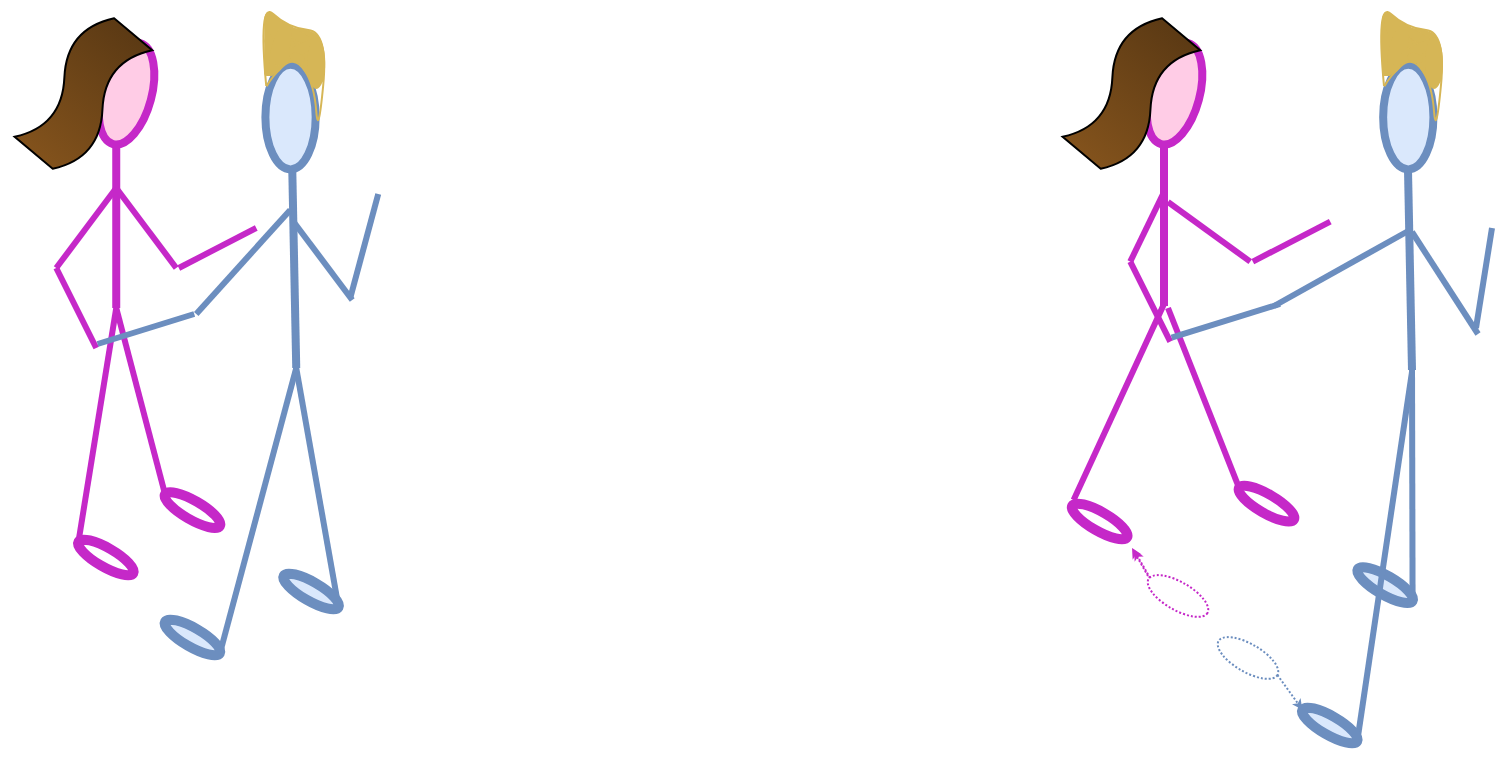 <mxfile version="22.0.3" type="device">
  <diagram name="Side-1" id="BIAP-4p6GgDNCUYyvXq5">
    <mxGraphModel dx="3208" dy="1868" grid="1" gridSize="1" guides="1" tooltips="1" connect="1" arrows="1" fold="1" page="0" pageScale="1" pageWidth="1169" pageHeight="1654" math="0" shadow="0">
      <root>
        <mxCell id="0" />
        <mxCell id="1" parent="0" />
        <mxCell id="lJLIgwrAm5xR4SxfdC4f-3" value="" style="endArrow=none;html=1;rounded=0;exitX=0;exitY=0.5;exitDx=0;exitDy=0;strokeWidth=3;strokeColor=#c528c8;" edge="1" parent="1" source="lJLIgwrAm5xR4SxfdC4f-6">
          <mxGeometry width="50" height="50" relative="1" as="geometry">
            <mxPoint x="-359.913" y="490.177" as="sourcePoint" />
            <mxPoint x="-337.88" y="374" as="targetPoint" />
          </mxGeometry>
        </mxCell>
        <mxCell id="lJLIgwrAm5xR4SxfdC4f-4" value="" style="ellipse;whiteSpace=wrap;html=1;rotation=30;strokeWidth=5;strokeColor=#c528c8;" vertex="1" parent="1">
          <mxGeometry x="-315.59" y="470.28" width="31.67" height="9.48" as="geometry" />
        </mxCell>
        <mxCell id="lJLIgwrAm5xR4SxfdC4f-5" value="" style="endArrow=none;html=1;rounded=0;strokeWidth=3;exitX=0;exitY=0.5;exitDx=0;exitDy=0;strokeColor=#c528c8;" edge="1" parent="1" source="lJLIgwrAm5xR4SxfdC4f-4">
          <mxGeometry width="50" height="50" relative="1" as="geometry">
            <mxPoint x="-307.88" y="464" as="sourcePoint" />
            <mxPoint x="-337.88" y="374" as="targetPoint" />
          </mxGeometry>
        </mxCell>
        <mxCell id="lJLIgwrAm5xR4SxfdC4f-6" value="" style="ellipse;whiteSpace=wrap;html=1;rotation=30;strokeWidth=5;strokeColor=#c528c8;" vertex="1" parent="1">
          <mxGeometry x="-358.88" y="494" width="31.67" height="9.48" as="geometry" />
        </mxCell>
        <mxCell id="lJLIgwrAm5xR4SxfdC4f-7" value="" style="endArrow=none;html=1;rounded=0;strokeWidth=4;strokeColor=#c528c8;" edge="1" parent="1">
          <mxGeometry width="50" height="50" relative="1" as="geometry">
            <mxPoint x="-337.88" y="374" as="sourcePoint" />
            <mxPoint x="-337.88" y="294" as="targetPoint" />
          </mxGeometry>
        </mxCell>
        <mxCell id="lJLIgwrAm5xR4SxfdC4f-8" value="" style="ellipse;whiteSpace=wrap;html=1;rotation=105;strokeWidth=4;strokeColor=#c528c8;fillColor=#FFCCE6;" vertex="1" parent="1">
          <mxGeometry x="-358.88" y="254.19" width="52.29" height="25.13" as="geometry" />
        </mxCell>
        <mxCell id="lJLIgwrAm5xR4SxfdC4f-9" value="" style="endArrow=none;html=1;rounded=0;strokeWidth=3;strokeColor=#c528c8;" edge="1" parent="1">
          <mxGeometry width="50" height="50" relative="1" as="geometry">
            <mxPoint x="-367.88" y="354" as="sourcePoint" />
            <mxPoint x="-337.88" y="314" as="targetPoint" />
          </mxGeometry>
        </mxCell>
        <mxCell id="lJLIgwrAm5xR4SxfdC4f-10" value="" style="endArrow=none;html=1;rounded=0;strokeWidth=3;strokeColor=#c528c8;" edge="1" parent="1">
          <mxGeometry width="50" height="50" relative="1" as="geometry">
            <mxPoint x="-347.88" y="394" as="sourcePoint" />
            <mxPoint x="-367.88" y="354" as="targetPoint" />
          </mxGeometry>
        </mxCell>
        <mxCell id="lJLIgwrAm5xR4SxfdC4f-11" value="" style="endArrow=none;html=1;rounded=0;strokeWidth=3;strokeColor=#c528c8;" edge="1" parent="1">
          <mxGeometry width="50" height="50" relative="1" as="geometry">
            <mxPoint x="-307.88" y="354" as="sourcePoint" />
            <mxPoint x="-337.88" y="314" as="targetPoint" />
          </mxGeometry>
        </mxCell>
        <mxCell id="lJLIgwrAm5xR4SxfdC4f-12" value="" style="endArrow=none;html=1;rounded=0;strokeWidth=3;strokeColor=#c528c8;" edge="1" parent="1">
          <mxGeometry width="50" height="50" relative="1" as="geometry">
            <mxPoint x="-306.59" y="354" as="sourcePoint" />
            <mxPoint x="-267.88" y="334" as="targetPoint" />
          </mxGeometry>
        </mxCell>
        <mxCell id="lJLIgwrAm5xR4SxfdC4f-13" value="" style="shape=tape;whiteSpace=wrap;html=1;rotation=-50;gradientColor=#82521C;gradientDirection=west;fillColor=#5C3A14;" vertex="1" parent="1">
          <mxGeometry x="-393" y="246.05" width="77.41" height="41.41" as="geometry" />
        </mxCell>
        <mxCell id="lJLIgwrAm5xR4SxfdC4f-14" value="" style="endArrow=none;html=1;rounded=0;exitX=1;exitY=0.5;exitDx=0;exitDy=0;strokeWidth=3;strokeColor=#6c8ebf;fillColor=#dae8fc;" edge="1" parent="1" source="lJLIgwrAm5xR4SxfdC4f-15">
          <mxGeometry width="50" height="50" relative="1" as="geometry">
            <mxPoint x="-94.793" y="558.127" as="sourcePoint" />
            <mxPoint x="-247.88" y="404" as="targetPoint" />
          </mxGeometry>
        </mxCell>
        <mxCell id="lJLIgwrAm5xR4SxfdC4f-15" value="" style="ellipse;whiteSpace=wrap;html=1;rotation=30;strokeWidth=5;strokeColor=#6c8ebf;fillColor=#dae8fc;" vertex="1" parent="1">
          <mxGeometry x="-256.26" y="511" width="31.67" height="9.48" as="geometry" />
        </mxCell>
        <mxCell id="lJLIgwrAm5xR4SxfdC4f-16" value="" style="endArrow=none;html=1;rounded=0;strokeWidth=3;exitX=1;exitY=0.5;exitDx=0;exitDy=0;strokeColor=#6c8ebf;fillColor=#dae8fc;" edge="1" parent="1" source="lJLIgwrAm5xR4SxfdC4f-17">
          <mxGeometry width="50" height="50" relative="1" as="geometry">
            <mxPoint x="-42.76" y="531.95" as="sourcePoint" />
            <mxPoint x="-247.88" y="404" as="targetPoint" />
          </mxGeometry>
        </mxCell>
        <mxCell id="lJLIgwrAm5xR4SxfdC4f-17" value="" style="ellipse;whiteSpace=wrap;html=1;rotation=30;strokeWidth=5;strokeColor=#6c8ebf;fillColor=#dae8fc;" vertex="1" parent="1">
          <mxGeometry x="-315.59" y="534" width="31.67" height="9.48" as="geometry" />
        </mxCell>
        <mxCell id="lJLIgwrAm5xR4SxfdC4f-18" value="" style="endArrow=none;html=1;rounded=0;strokeWidth=4;strokeColor=#6c8ebf;fillColor=#dae8fc;" edge="1" parent="1">
          <mxGeometry width="50" height="50" relative="1" as="geometry">
            <mxPoint x="-247.88" y="404" as="sourcePoint" />
            <mxPoint x="-249.88" y="304" as="targetPoint" />
          </mxGeometry>
        </mxCell>
        <mxCell id="lJLIgwrAm5xR4SxfdC4f-19" value="" style="ellipse;whiteSpace=wrap;html=1;rotation=90;strokeWidth=4;strokeColor=#6c8ebf;fillColor=#dae8fc;" vertex="1" parent="1">
          <mxGeometry x="-276.88" y="266" width="52.29" height="25.13" as="geometry" />
        </mxCell>
        <mxCell id="lJLIgwrAm5xR4SxfdC4f-20" value="" style="endArrow=none;html=1;rounded=0;strokeWidth=3;strokeColor=#6c8ebf;fillColor=#dae8fc;" edge="1" parent="1">
          <mxGeometry width="50" height="50" relative="1" as="geometry">
            <mxPoint x="-297.88" y="377" as="sourcePoint" />
            <mxPoint x="-250.88" y="325" as="targetPoint" />
          </mxGeometry>
        </mxCell>
        <mxCell id="lJLIgwrAm5xR4SxfdC4f-21" value="" style="endArrow=none;html=1;rounded=0;strokeWidth=3;strokeColor=#6c8ebf;fillColor=#dae8fc;" edge="1" parent="1">
          <mxGeometry width="50" height="50" relative="1" as="geometry">
            <mxPoint x="-298.88" y="377" as="sourcePoint" />
            <mxPoint x="-347.21" y="392" as="targetPoint" />
          </mxGeometry>
        </mxCell>
        <mxCell id="lJLIgwrAm5xR4SxfdC4f-22" value="" style="endArrow=none;html=1;rounded=0;strokeWidth=3;strokeColor=#6c8ebf;fillColor=#dae8fc;" edge="1" parent="1">
          <mxGeometry width="50" height="50" relative="1" as="geometry">
            <mxPoint x="-219.88" y="370" as="sourcePoint" />
            <mxPoint x="-249.88" y="330" as="targetPoint" />
          </mxGeometry>
        </mxCell>
        <mxCell id="lJLIgwrAm5xR4SxfdC4f-23" value="" style="endArrow=none;html=1;rounded=0;strokeWidth=3;strokeColor=#6c8ebf;fillColor=#dae8fc;" edge="1" parent="1">
          <mxGeometry width="50" height="50" relative="1" as="geometry">
            <mxPoint x="-220.88" y="369" as="sourcePoint" />
            <mxPoint x="-206.88" y="317" as="targetPoint" />
          </mxGeometry>
        </mxCell>
        <mxCell id="lJLIgwrAm5xR4SxfdC4f-48" value="" style="group" vertex="1" connectable="0" parent="1">
          <mxGeometry x="-266.88" y="220" width="35.397" height="69" as="geometry" />
        </mxCell>
        <mxCell id="lJLIgwrAm5xR4SxfdC4f-32" value="" style="curved=1;endArrow=none;html=1;rounded=0;entryX=0.244;entryY=0.975;entryDx=0;entryDy=0;entryPerimeter=0;endFill=0;fillColor=#fff2cc;strokeColor=#D6B656;" edge="1" parent="lJLIgwrAm5xR4SxfdC4f-48">
          <mxGeometry width="50" height="50" relative="1" as="geometry">
            <mxPoint x="4" y="43" as="sourcePoint" />
            <mxPoint x="4.208" y="43.179" as="targetPoint" />
            <Array as="points">
              <mxPoint />
              <mxPoint x="15" y="14" />
              <mxPoint x="35" y="16" />
              <mxPoint x="30" y="69" />
              <mxPoint x="28" y="42" />
              <mxPoint x="18" y="28" />
              <mxPoint x="7" y="38" />
            </Array>
          </mxGeometry>
        </mxCell>
        <mxCell id="lJLIgwrAm5xR4SxfdC4f-45" value="" style="group" vertex="1" connectable="0" parent="lJLIgwrAm5xR4SxfdC4f-48">
          <mxGeometry x="1.353" y="4.992" width="34.044" height="39.508" as="geometry" />
        </mxCell>
        <mxCell id="lJLIgwrAm5xR4SxfdC4f-41" value="" style="ellipse;whiteSpace=wrap;html=1;fillColor=#D6B656;strokeColor=none;rotation=60;" vertex="1" parent="lJLIgwrAm5xR4SxfdC4f-45">
          <mxGeometry x="10.647" y="21.058" width="26" height="9" as="geometry" />
        </mxCell>
        <mxCell id="lJLIgwrAm5xR4SxfdC4f-46" value="" style="group" vertex="1" connectable="0" parent="lJLIgwrAm5xR4SxfdC4f-45">
          <mxGeometry x="-3.02e-14" y="1.066e-14" width="32.147" height="39.508" as="geometry" />
        </mxCell>
        <mxCell id="lJLIgwrAm5xR4SxfdC4f-33" value="" style="ellipse;whiteSpace=wrap;html=1;fillColor=#D6B656;strokeColor=none;" vertex="1" parent="lJLIgwrAm5xR4SxfdC4f-46">
          <mxGeometry x="1.647" y="1.008" width="5" height="8" as="geometry" />
        </mxCell>
        <mxCell id="lJLIgwrAm5xR4SxfdC4f-34" value="" style="ellipse;whiteSpace=wrap;html=1;fillColor=#D6B656;strokeColor=none;" vertex="1" parent="lJLIgwrAm5xR4SxfdC4f-46">
          <mxGeometry x="1.647" y="9.008" width="28" height="13" as="geometry" />
        </mxCell>
        <mxCell id="lJLIgwrAm5xR4SxfdC4f-36" value="" style="rounded=1;whiteSpace=wrap;html=1;fillColor=#D6B656;strokeColor=none;rotation=-90;arcSize=24;" vertex="1" parent="lJLIgwrAm5xR4SxfdC4f-46">
          <mxGeometry x="-10.353" y="16.008" width="29" height="5" as="geometry" />
        </mxCell>
        <mxCell id="lJLIgwrAm5xR4SxfdC4f-37" value="" style="rounded=1;whiteSpace=wrap;html=1;fillColor=#D6B656;strokeColor=none;rotation=-150;arcSize=24;" vertex="1" parent="lJLIgwrAm5xR4SxfdC4f-46">
          <mxGeometry x="2.647" y="10.008" width="29" height="5" as="geometry" />
        </mxCell>
        <mxCell id="lJLIgwrAm5xR4SxfdC4f-38" value="" style="rounded=1;whiteSpace=wrap;html=1;fillColor=#D6B656;strokeColor=none;rotation=-150;arcSize=24;" vertex="1" parent="lJLIgwrAm5xR4SxfdC4f-46">
          <mxGeometry x="1.647" y="9.008" width="29" height="5" as="geometry" />
        </mxCell>
        <mxCell id="lJLIgwrAm5xR4SxfdC4f-39" value="" style="ellipse;whiteSpace=wrap;html=1;fillColor=#D6B656;strokeColor=none;rotation=60;" vertex="1" parent="lJLIgwrAm5xR4SxfdC4f-46">
          <mxGeometry x="-2.603" y="9.008" width="26" height="9" as="geometry" />
        </mxCell>
        <mxCell id="lJLIgwrAm5xR4SxfdC4f-40" value="" style="ellipse;whiteSpace=wrap;html=1;fillColor=#D6B656;strokeColor=none;rotation=105;" vertex="1" parent="lJLIgwrAm5xR4SxfdC4f-46">
          <mxGeometry x="-3.353" y="15.008" width="26" height="9" as="geometry" />
        </mxCell>
        <mxCell id="lJLIgwrAm5xR4SxfdC4f-42" value="" style="ellipse;whiteSpace=wrap;html=1;fillColor=#D6B656;strokeColor=none;rotation=-30;" vertex="1" parent="lJLIgwrAm5xR4SxfdC4f-46">
          <mxGeometry x="5.377" y="18.008" width="25" height="6" as="geometry" />
        </mxCell>
        <mxCell id="lJLIgwrAm5xR4SxfdC4f-43" value="" style="ellipse;whiteSpace=wrap;html=1;fillColor=#D6B656;strokeColor=none;rotation=90;" vertex="1" parent="lJLIgwrAm5xR4SxfdC4f-46">
          <mxGeometry x="14.647" y="22.008" width="26" height="9" as="geometry" />
        </mxCell>
        <mxCell id="lJLIgwrAm5xR4SxfdC4f-44" value="" style="ellipse;whiteSpace=wrap;html=1;fillColor=#D6B656;strokeColor=none;rotation=105;" vertex="1" parent="lJLIgwrAm5xR4SxfdC4f-46">
          <mxGeometry x="15.647" y="20.008" width="5" height="8" as="geometry" />
        </mxCell>
        <mxCell id="lJLIgwrAm5xR4SxfdC4f-49" value="" style="endArrow=none;html=1;rounded=0;strokeWidth=3;strokeColor=#c528c8;exitX=-0.026;exitY=0.206;exitDx=0;exitDy=0;exitPerimeter=0;" edge="1" parent="1" source="lJLIgwrAm5xR4SxfdC4f-52">
          <mxGeometry width="50" height="50" relative="1" as="geometry">
            <mxPoint x="139" y="472" as="sourcePoint" />
            <mxPoint x="186" y="372" as="targetPoint" />
          </mxGeometry>
        </mxCell>
        <mxCell id="lJLIgwrAm5xR4SxfdC4f-50" value="" style="ellipse;whiteSpace=wrap;html=1;rotation=30;strokeWidth=5;strokeColor=#c528c8;" vertex="1" parent="1">
          <mxGeometry x="221.41" y="467.1" width="31.67" height="9.48" as="geometry" />
        </mxCell>
        <mxCell id="lJLIgwrAm5xR4SxfdC4f-51" value="" style="endArrow=none;html=1;rounded=0;strokeWidth=3;exitX=0;exitY=0.5;exitDx=0;exitDy=0;strokeColor=#c528c8;" edge="1" parent="1" source="lJLIgwrAm5xR4SxfdC4f-50">
          <mxGeometry width="50" height="50" relative="1" as="geometry">
            <mxPoint x="229.12" y="460.82" as="sourcePoint" />
            <mxPoint x="188" y="374" as="targetPoint" />
          </mxGeometry>
        </mxCell>
        <mxCell id="lJLIgwrAm5xR4SxfdC4f-52" value="" style="ellipse;whiteSpace=wrap;html=1;rotation=30;strokeWidth=5;strokeColor=#c528c8;" vertex="1" parent="1">
          <mxGeometry x="138" y="476" width="31.67" height="9.48" as="geometry" />
        </mxCell>
        <mxCell id="lJLIgwrAm5xR4SxfdC4f-53" value="" style="endArrow=none;html=1;rounded=0;strokeWidth=4;strokeColor=#c528c8;" edge="1" parent="1">
          <mxGeometry width="50" height="50" relative="1" as="geometry">
            <mxPoint x="186" y="373" as="sourcePoint" />
            <mxPoint x="186" y="293" as="targetPoint" />
          </mxGeometry>
        </mxCell>
        <mxCell id="lJLIgwrAm5xR4SxfdC4f-54" value="" style="ellipse;whiteSpace=wrap;html=1;rotation=105;strokeWidth=4;strokeColor=#c528c8;fillColor=#FFCCE6;" vertex="1" parent="1">
          <mxGeometry x="165.12" y="254.19" width="52.29" height="25.13" as="geometry" />
        </mxCell>
        <mxCell id="lJLIgwrAm5xR4SxfdC4f-55" value="" style="endArrow=none;html=1;rounded=0;strokeWidth=3;strokeColor=#c528c8;" edge="1" parent="1">
          <mxGeometry width="50" height="50" relative="1" as="geometry">
            <mxPoint x="169.12" y="350.82" as="sourcePoint" />
            <mxPoint x="186" y="316" as="targetPoint" />
          </mxGeometry>
        </mxCell>
        <mxCell id="lJLIgwrAm5xR4SxfdC4f-56" value="" style="endArrow=none;html=1;rounded=0;strokeWidth=3;strokeColor=#c528c8;" edge="1" parent="1">
          <mxGeometry width="50" height="50" relative="1" as="geometry">
            <mxPoint x="189.12" y="390.82" as="sourcePoint" />
            <mxPoint x="169.12" y="350.82" as="targetPoint" />
          </mxGeometry>
        </mxCell>
        <mxCell id="lJLIgwrAm5xR4SxfdC4f-57" value="" style="endArrow=none;html=1;rounded=0;strokeWidth=3;strokeColor=#c528c8;" edge="1" parent="1">
          <mxGeometry width="50" height="50" relative="1" as="geometry">
            <mxPoint x="229.12" y="350.82" as="sourcePoint" />
            <mxPoint x="188" y="321" as="targetPoint" />
          </mxGeometry>
        </mxCell>
        <mxCell id="lJLIgwrAm5xR4SxfdC4f-58" value="" style="endArrow=none;html=1;rounded=0;strokeWidth=3;strokeColor=#c528c8;" edge="1" parent="1">
          <mxGeometry width="50" height="50" relative="1" as="geometry">
            <mxPoint x="230.41" y="350.82" as="sourcePoint" />
            <mxPoint x="269.12" y="330.82" as="targetPoint" />
          </mxGeometry>
        </mxCell>
        <mxCell id="lJLIgwrAm5xR4SxfdC4f-59" value="" style="shape=tape;whiteSpace=wrap;html=1;rotation=-50;gradientColor=#82521C;gradientDirection=west;fillColor=#5C3A14;" vertex="1" parent="1">
          <mxGeometry x="131" y="246.05" width="77.41" height="41.41" as="geometry" />
        </mxCell>
        <mxCell id="lJLIgwrAm5xR4SxfdC4f-60" value="" style="endArrow=none;html=1;rounded=0;exitX=1;exitY=0.5;exitDx=0;exitDy=0;strokeWidth=3;strokeColor=#6c8ebf;fillColor=#dae8fc;" edge="1" parent="1" source="lJLIgwrAm5xR4SxfdC4f-61">
          <mxGeometry width="50" height="50" relative="1" as="geometry">
            <mxPoint x="442.207" y="554.947" as="sourcePoint" />
            <mxPoint x="310" y="402" as="targetPoint" />
          </mxGeometry>
        </mxCell>
        <mxCell id="lJLIgwrAm5xR4SxfdC4f-61" value="" style="ellipse;whiteSpace=wrap;html=1;rotation=30;strokeWidth=5;strokeColor=#6c8ebf;fillColor=#dae8fc;" vertex="1" parent="1">
          <mxGeometry x="280.74" y="507.82" width="31.67" height="9.48" as="geometry" />
        </mxCell>
        <mxCell id="lJLIgwrAm5xR4SxfdC4f-62" value="" style="endArrow=none;html=1;rounded=0;strokeWidth=3;exitX=1;exitY=0.5;exitDx=0;exitDy=0;strokeColor=#6c8ebf;fillColor=#dae8fc;" edge="1" parent="1" source="lJLIgwrAm5xR4SxfdC4f-63">
          <mxGeometry width="50" height="50" relative="1" as="geometry">
            <mxPoint x="494.24" y="528.77" as="sourcePoint" />
            <mxPoint x="310" y="406" as="targetPoint" />
          </mxGeometry>
        </mxCell>
        <mxCell id="lJLIgwrAm5xR4SxfdC4f-63" value="" style="ellipse;whiteSpace=wrap;html=1;rotation=30;strokeWidth=5;strokeColor=#6c8ebf;fillColor=#dae8fc;" vertex="1" parent="1">
          <mxGeometry x="253.08" y="578" width="31.67" height="9.48" as="geometry" />
        </mxCell>
        <mxCell id="lJLIgwrAm5xR4SxfdC4f-64" value="" style="endArrow=none;html=1;rounded=0;strokeWidth=4;strokeColor=#6c8ebf;fillColor=#dae8fc;" edge="1" parent="1">
          <mxGeometry width="50" height="50" relative="1" as="geometry">
            <mxPoint x="310" y="405" as="sourcePoint" />
            <mxPoint x="308" y="305" as="targetPoint" />
          </mxGeometry>
        </mxCell>
        <mxCell id="lJLIgwrAm5xR4SxfdC4f-65" value="" style="ellipse;whiteSpace=wrap;html=1;rotation=90;strokeWidth=4;strokeColor=#6c8ebf;fillColor=#dae8fc;" vertex="1" parent="1">
          <mxGeometry x="282" y="266" width="52.29" height="25.13" as="geometry" />
        </mxCell>
        <mxCell id="lJLIgwrAm5xR4SxfdC4f-66" value="" style="endArrow=none;html=1;rounded=0;strokeWidth=3;strokeColor=#6c8ebf;fillColor=#dae8fc;" edge="1" parent="1">
          <mxGeometry width="50" height="50" relative="1" as="geometry">
            <mxPoint x="241" y="373" as="sourcePoint" />
            <mxPoint x="309" y="335" as="targetPoint" />
          </mxGeometry>
        </mxCell>
        <mxCell id="lJLIgwrAm5xR4SxfdC4f-67" value="" style="endArrow=none;html=1;rounded=0;strokeWidth=3;strokeColor=#6c8ebf;fillColor=#dae8fc;" edge="1" parent="1">
          <mxGeometry width="50" height="50" relative="1" as="geometry">
            <mxPoint x="244" y="372" as="sourcePoint" />
            <mxPoint x="189.79" y="388.82" as="targetPoint" />
          </mxGeometry>
        </mxCell>
        <mxCell id="lJLIgwrAm5xR4SxfdC4f-68" value="" style="endArrow=none;html=1;rounded=0;strokeWidth=3;strokeColor=#6c8ebf;fillColor=#dae8fc;" edge="1" parent="1">
          <mxGeometry width="50" height="50" relative="1" as="geometry">
            <mxPoint x="350" y="334" as="sourcePoint" />
            <mxPoint x="342" y="384" as="targetPoint" />
          </mxGeometry>
        </mxCell>
        <mxCell id="lJLIgwrAm5xR4SxfdC4f-69" value="" style="endArrow=none;html=1;rounded=0;strokeWidth=3;strokeColor=#6c8ebf;fillColor=#dae8fc;" edge="1" parent="1">
          <mxGeometry width="50" height="50" relative="1" as="geometry">
            <mxPoint x="310" y="336" as="sourcePoint" />
            <mxPoint x="343" y="387" as="targetPoint" />
          </mxGeometry>
        </mxCell>
        <mxCell id="lJLIgwrAm5xR4SxfdC4f-70" value="" style="group" vertex="1" connectable="0" parent="1">
          <mxGeometry x="292" y="220" width="35.397" height="69" as="geometry" />
        </mxCell>
        <mxCell id="lJLIgwrAm5xR4SxfdC4f-71" value="" style="curved=1;endArrow=none;html=1;rounded=0;entryX=0.244;entryY=0.975;entryDx=0;entryDy=0;entryPerimeter=0;endFill=0;fillColor=#fff2cc;strokeColor=#D6B656;" edge="1" parent="lJLIgwrAm5xR4SxfdC4f-70">
          <mxGeometry width="50" height="50" relative="1" as="geometry">
            <mxPoint x="4" y="43" as="sourcePoint" />
            <mxPoint x="4.208" y="43.179" as="targetPoint" />
            <Array as="points">
              <mxPoint />
              <mxPoint x="15" y="14" />
              <mxPoint x="35" y="16" />
              <mxPoint x="30" y="69" />
              <mxPoint x="28" y="42" />
              <mxPoint x="18" y="28" />
              <mxPoint x="7" y="38" />
            </Array>
          </mxGeometry>
        </mxCell>
        <mxCell id="lJLIgwrAm5xR4SxfdC4f-72" value="" style="group" vertex="1" connectable="0" parent="lJLIgwrAm5xR4SxfdC4f-70">
          <mxGeometry x="1.353" y="4.992" width="34.044" height="39.508" as="geometry" />
        </mxCell>
        <mxCell id="lJLIgwrAm5xR4SxfdC4f-73" value="" style="ellipse;whiteSpace=wrap;html=1;fillColor=#D6B656;strokeColor=none;rotation=60;" vertex="1" parent="lJLIgwrAm5xR4SxfdC4f-72">
          <mxGeometry x="10.647" y="21.058" width="26" height="9" as="geometry" />
        </mxCell>
        <mxCell id="lJLIgwrAm5xR4SxfdC4f-74" value="" style="group" vertex="1" connectable="0" parent="lJLIgwrAm5xR4SxfdC4f-72">
          <mxGeometry x="-3.02e-14" y="1.066e-14" width="32.147" height="39.508" as="geometry" />
        </mxCell>
        <mxCell id="lJLIgwrAm5xR4SxfdC4f-75" value="" style="ellipse;whiteSpace=wrap;html=1;fillColor=#D6B656;strokeColor=none;" vertex="1" parent="lJLIgwrAm5xR4SxfdC4f-74">
          <mxGeometry x="1.647" y="1.008" width="5" height="8" as="geometry" />
        </mxCell>
        <mxCell id="lJLIgwrAm5xR4SxfdC4f-76" value="" style="ellipse;whiteSpace=wrap;html=1;fillColor=#D6B656;strokeColor=none;" vertex="1" parent="lJLIgwrAm5xR4SxfdC4f-74">
          <mxGeometry x="1.647" y="9.008" width="28" height="13" as="geometry" />
        </mxCell>
        <mxCell id="lJLIgwrAm5xR4SxfdC4f-77" value="" style="rounded=1;whiteSpace=wrap;html=1;fillColor=#D6B656;strokeColor=none;rotation=-90;arcSize=24;" vertex="1" parent="lJLIgwrAm5xR4SxfdC4f-74">
          <mxGeometry x="-10.353" y="16.008" width="29" height="5" as="geometry" />
        </mxCell>
        <mxCell id="lJLIgwrAm5xR4SxfdC4f-78" value="" style="rounded=1;whiteSpace=wrap;html=1;fillColor=#D6B656;strokeColor=none;rotation=-150;arcSize=24;" vertex="1" parent="lJLIgwrAm5xR4SxfdC4f-74">
          <mxGeometry x="2.647" y="10.008" width="29" height="5" as="geometry" />
        </mxCell>
        <mxCell id="lJLIgwrAm5xR4SxfdC4f-79" value="" style="rounded=1;whiteSpace=wrap;html=1;fillColor=#D6B656;strokeColor=none;rotation=-150;arcSize=24;" vertex="1" parent="lJLIgwrAm5xR4SxfdC4f-74">
          <mxGeometry x="1.647" y="9.008" width="29" height="5" as="geometry" />
        </mxCell>
        <mxCell id="lJLIgwrAm5xR4SxfdC4f-80" value="" style="ellipse;whiteSpace=wrap;html=1;fillColor=#D6B656;strokeColor=none;rotation=60;" vertex="1" parent="lJLIgwrAm5xR4SxfdC4f-74">
          <mxGeometry x="-2.603" y="9.008" width="26" height="9" as="geometry" />
        </mxCell>
        <mxCell id="lJLIgwrAm5xR4SxfdC4f-81" value="" style="ellipse;whiteSpace=wrap;html=1;fillColor=#D6B656;strokeColor=none;rotation=105;" vertex="1" parent="lJLIgwrAm5xR4SxfdC4f-74">
          <mxGeometry x="-3.353" y="15.008" width="26" height="9" as="geometry" />
        </mxCell>
        <mxCell id="lJLIgwrAm5xR4SxfdC4f-82" value="" style="ellipse;whiteSpace=wrap;html=1;fillColor=#D6B656;strokeColor=none;rotation=-30;" vertex="1" parent="lJLIgwrAm5xR4SxfdC4f-74">
          <mxGeometry x="5.377" y="18.008" width="25" height="6" as="geometry" />
        </mxCell>
        <mxCell id="lJLIgwrAm5xR4SxfdC4f-83" value="" style="ellipse;whiteSpace=wrap;html=1;fillColor=#D6B656;strokeColor=none;rotation=90;" vertex="1" parent="lJLIgwrAm5xR4SxfdC4f-74">
          <mxGeometry x="14.647" y="22.008" width="26" height="9" as="geometry" />
        </mxCell>
        <mxCell id="lJLIgwrAm5xR4SxfdC4f-84" value="" style="ellipse;whiteSpace=wrap;html=1;fillColor=#D6B656;strokeColor=none;rotation=105;" vertex="1" parent="lJLIgwrAm5xR4SxfdC4f-74">
          <mxGeometry x="15.647" y="20.008" width="5" height="8" as="geometry" />
        </mxCell>
        <mxCell id="lJLIgwrAm5xR4SxfdC4f-85" value="" style="ellipse;whiteSpace=wrap;html=1;rotation=30;strokeWidth=1;strokeColor=#C528C8;dashed=1;dashPattern=1 1;" vertex="1" parent="1">
          <mxGeometry x="176" y="511" width="34" height="14" as="geometry" />
        </mxCell>
        <mxCell id="lJLIgwrAm5xR4SxfdC4f-86" value="" style="endArrow=classic;html=1;rounded=0;strokeColor=#C528C8;endSize=2;dashed=1;dashPattern=1 1;" edge="1" parent="1">
          <mxGeometry width="50" height="50" relative="1" as="geometry">
            <mxPoint x="178" y="508" as="sourcePoint" />
            <mxPoint x="170" y="494" as="targetPoint" />
          </mxGeometry>
        </mxCell>
        <mxCell id="lJLIgwrAm5xR4SxfdC4f-87" value="" style="ellipse;whiteSpace=wrap;html=1;rotation=30;strokeWidth=1;strokeColor=#6C8EBF;dashed=1;dashPattern=1 1;" vertex="1" parent="1">
          <mxGeometry x="211" y="542" width="34" height="14" as="geometry" />
        </mxCell>
        <mxCell id="lJLIgwrAm5xR4SxfdC4f-88" value="" style="endArrow=classic;html=1;rounded=0;strokeColor=#C528C8;endSize=2;dashed=1;dashPattern=1 1;" edge="1" parent="1">
          <mxGeometry width="50" height="50" relative="1" as="geometry">
            <mxPoint x="179" y="509" as="sourcePoint" />
            <mxPoint x="171" y="495" as="targetPoint" />
          </mxGeometry>
        </mxCell>
        <mxCell id="lJLIgwrAm5xR4SxfdC4f-89" value="" style="endArrow=classic;html=1;rounded=0;strokeColor=#6C8EBF;endSize=2;dashed=1;dashPattern=1 1;entryX=0;entryY=0.5;entryDx=0;entryDy=0;exitX=1;exitY=0.5;exitDx=0;exitDy=0;" edge="1" parent="1" source="lJLIgwrAm5xR4SxfdC4f-87" target="lJLIgwrAm5xR4SxfdC4f-63">
          <mxGeometry width="50" height="50" relative="1" as="geometry">
            <mxPoint x="180" y="510" as="sourcePoint" />
            <mxPoint x="172" y="496" as="targetPoint" />
          </mxGeometry>
        </mxCell>
      </root>
    </mxGraphModel>
  </diagram>
</mxfile>
